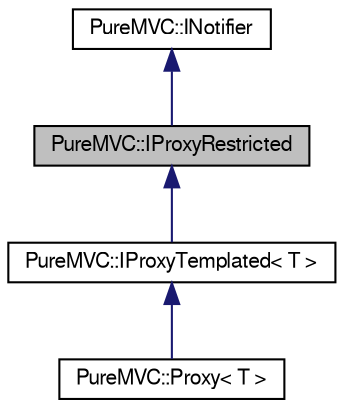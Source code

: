 digraph G
{
  edge [fontname="FreeSans",fontsize="10",labelfontname="FreeSans",labelfontsize="10"];
  node [fontname="FreeSans",fontsize="10",shape=record];
  Node1 [label="PureMVC::IProxyRestricted",height=0.2,width=0.4,color="black", fillcolor="grey75", style="filled" fontcolor="black"];
  Node2 -> Node1 [dir=back,color="midnightblue",fontsize="10",style="solid"];
  Node2 [label="PureMVC::INotifier",height=0.2,width=0.4,color="black", fillcolor="white", style="filled",URL="$class_pure_m_v_c_1_1_i_notifier.html",tooltip="The interface definition for a PureMVC Notifier."];
  Node1 -> Node3 [dir=back,color="midnightblue",fontsize="10",style="solid"];
  Node3 [label="PureMVC::IProxyTemplated\< T \>",height=0.2,width=0.4,color="black", fillcolor="white", style="filled",URL="$class_pure_m_v_c_1_1_i_proxy_templated.html",tooltip="The templated half of the IProxy interface definition."];
  Node3 -> Node4 [dir=back,color="midnightblue",fontsize="10",style="solid"];
  Node4 [label="PureMVC::Proxy\< T \>",height=0.2,width=0.4,color="black", fillcolor="white", style="filled",URL="$class_pure_m_v_c_1_1_proxy.html"];
}
